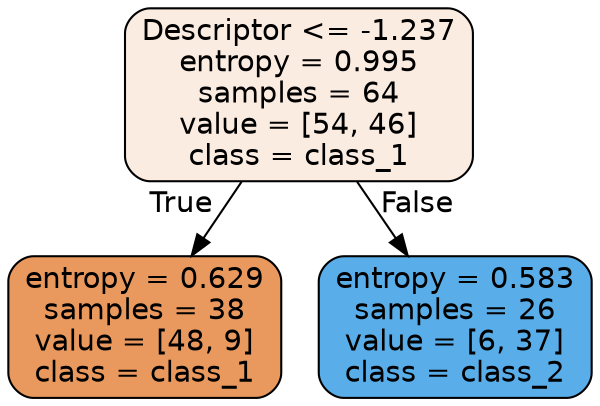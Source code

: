 digraph Tree {
node [shape=box, style="filled, rounded", color="black", fontname="helvetica"] ;
edge [fontname="helvetica"] ;
0 [label="Descriptor <= -1.237\nentropy = 0.995\nsamples = 64\nvalue = [54, 46]\nclass = class_1", fillcolor="#fbece2"] ;
1 [label="entropy = 0.629\nsamples = 38\nvalue = [48, 9]\nclass = class_1", fillcolor="#ea995e"] ;
0 -> 1 [labeldistance=2.5, labelangle=45, headlabel="True"] ;
2 [label="entropy = 0.583\nsamples = 26\nvalue = [6, 37]\nclass = class_2", fillcolor="#59ade9"] ;
0 -> 2 [labeldistance=2.5, labelangle=-45, headlabel="False"] ;
}